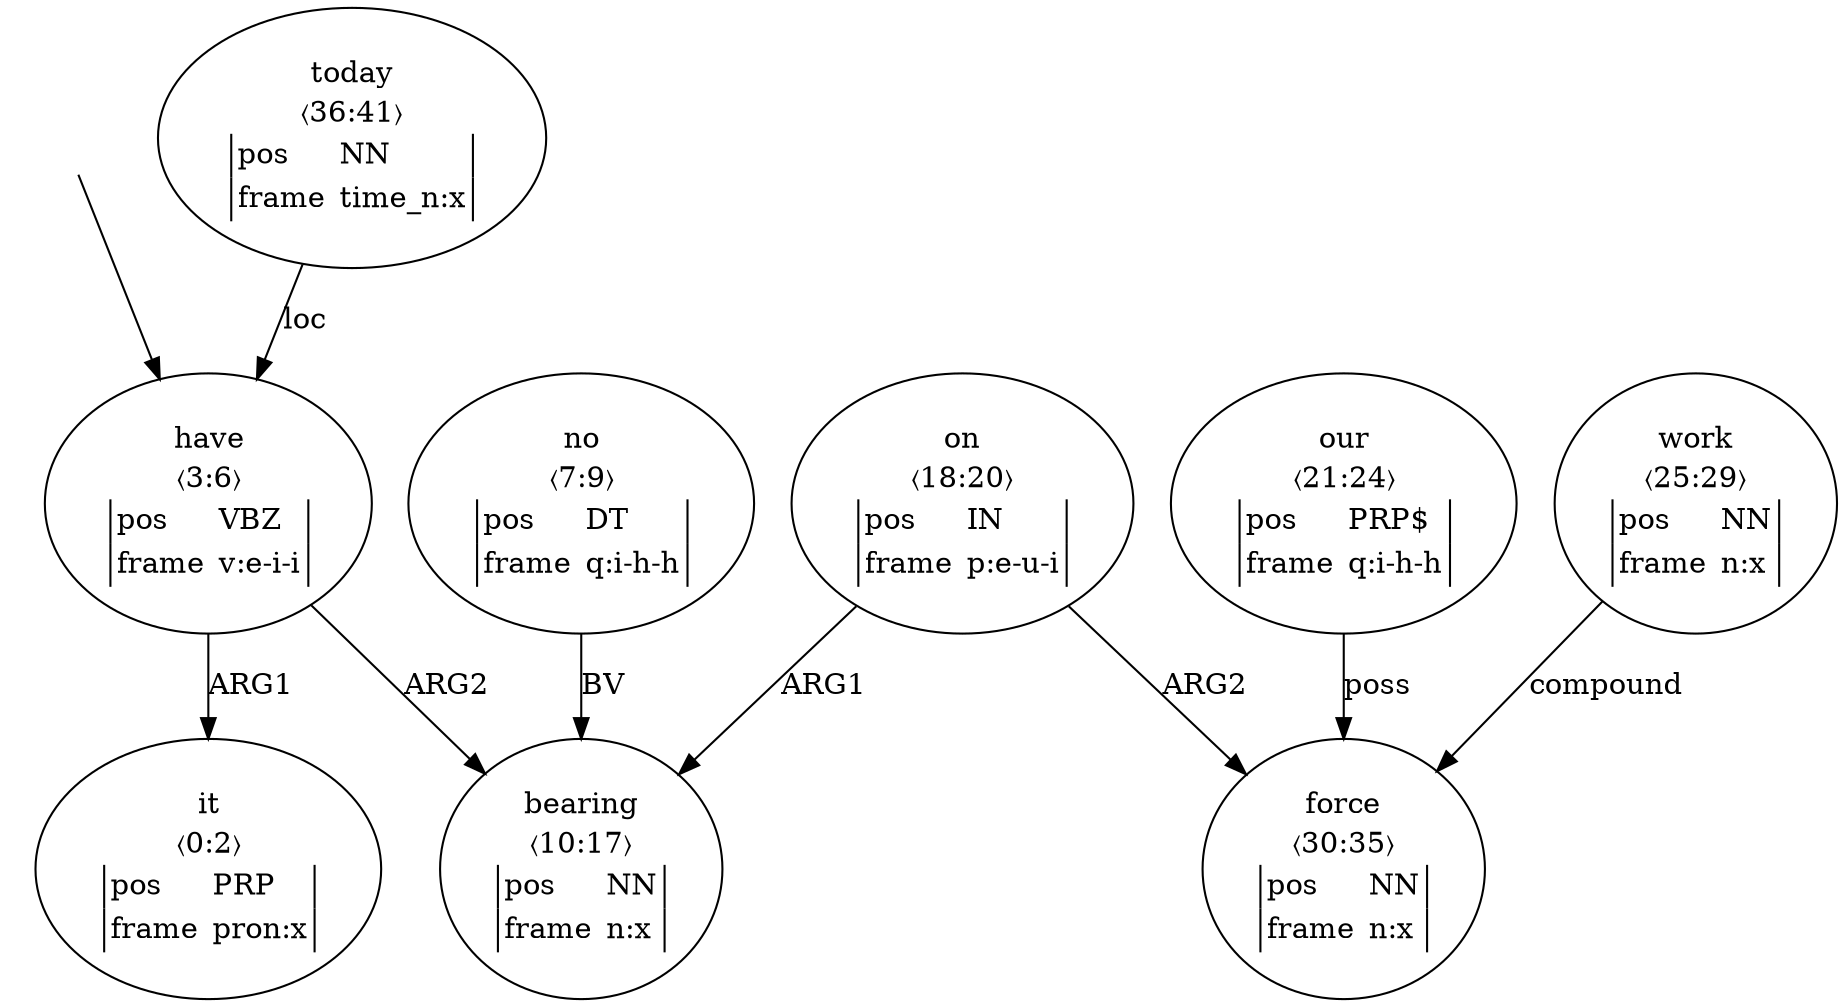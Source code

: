 digraph "20003030" {
  top [ style=invis ];
  top -> 1;
  0 [ label=<<table align="center" border="0" cellspacing="0"><tr><td colspan="2">it</td></tr><tr><td colspan="2">〈0:2〉</td></tr><tr><td sides="l" border="1" align="left">pos</td><td sides="r" border="1" align="left">PRP</td></tr><tr><td sides="l" border="1" align="left">frame</td><td sides="r" border="1" align="left">pron:x</td></tr></table>> ];
  1 [ label=<<table align="center" border="0" cellspacing="0"><tr><td colspan="2">have</td></tr><tr><td colspan="2">〈3:6〉</td></tr><tr><td sides="l" border="1" align="left">pos</td><td sides="r" border="1" align="left">VBZ</td></tr><tr><td sides="l" border="1" align="left">frame</td><td sides="r" border="1" align="left">v:e-i-i</td></tr></table>> ];
  2 [ label=<<table align="center" border="0" cellspacing="0"><tr><td colspan="2">no</td></tr><tr><td colspan="2">〈7:9〉</td></tr><tr><td sides="l" border="1" align="left">pos</td><td sides="r" border="1" align="left">DT</td></tr><tr><td sides="l" border="1" align="left">frame</td><td sides="r" border="1" align="left">q:i-h-h</td></tr></table>> ];
  3 [ label=<<table align="center" border="0" cellspacing="0"><tr><td colspan="2">bearing</td></tr><tr><td colspan="2">〈10:17〉</td></tr><tr><td sides="l" border="1" align="left">pos</td><td sides="r" border="1" align="left">NN</td></tr><tr><td sides="l" border="1" align="left">frame</td><td sides="r" border="1" align="left">n:x</td></tr></table>> ];
  4 [ label=<<table align="center" border="0" cellspacing="0"><tr><td colspan="2">on</td></tr><tr><td colspan="2">〈18:20〉</td></tr><tr><td sides="l" border="1" align="left">pos</td><td sides="r" border="1" align="left">IN</td></tr><tr><td sides="l" border="1" align="left">frame</td><td sides="r" border="1" align="left">p:e-u-i</td></tr></table>> ];
  5 [ label=<<table align="center" border="0" cellspacing="0"><tr><td colspan="2">our</td></tr><tr><td colspan="2">〈21:24〉</td></tr><tr><td sides="l" border="1" align="left">pos</td><td sides="r" border="1" align="left">PRP$</td></tr><tr><td sides="l" border="1" align="left">frame</td><td sides="r" border="1" align="left">q:i-h-h</td></tr></table>> ];
  6 [ label=<<table align="center" border="0" cellspacing="0"><tr><td colspan="2">work</td></tr><tr><td colspan="2">〈25:29〉</td></tr><tr><td sides="l" border="1" align="left">pos</td><td sides="r" border="1" align="left">NN</td></tr><tr><td sides="l" border="1" align="left">frame</td><td sides="r" border="1" align="left">n:x</td></tr></table>> ];
  7 [ label=<<table align="center" border="0" cellspacing="0"><tr><td colspan="2">force</td></tr><tr><td colspan="2">〈30:35〉</td></tr><tr><td sides="l" border="1" align="left">pos</td><td sides="r" border="1" align="left">NN</td></tr><tr><td sides="l" border="1" align="left">frame</td><td sides="r" border="1" align="left">n:x</td></tr></table>> ];
  8 [ label=<<table align="center" border="0" cellspacing="0"><tr><td colspan="2">today</td></tr><tr><td colspan="2">〈36:41〉</td></tr><tr><td sides="l" border="1" align="left">pos</td><td sides="r" border="1" align="left">NN</td></tr><tr><td sides="l" border="1" align="left">frame</td><td sides="r" border="1" align="left">time_n:x</td></tr></table>> ];
  8 -> 1 [ label="loc" ];
  4 -> 7 [ label="ARG2" ];
  4 -> 3 [ label="ARG1" ];
  1 -> 0 [ label="ARG1" ];
  6 -> 7 [ label="compound" ];
  2 -> 3 [ label="BV" ];
  1 -> 3 [ label="ARG2" ];
  5 -> 7 [ label="poss" ];
}


